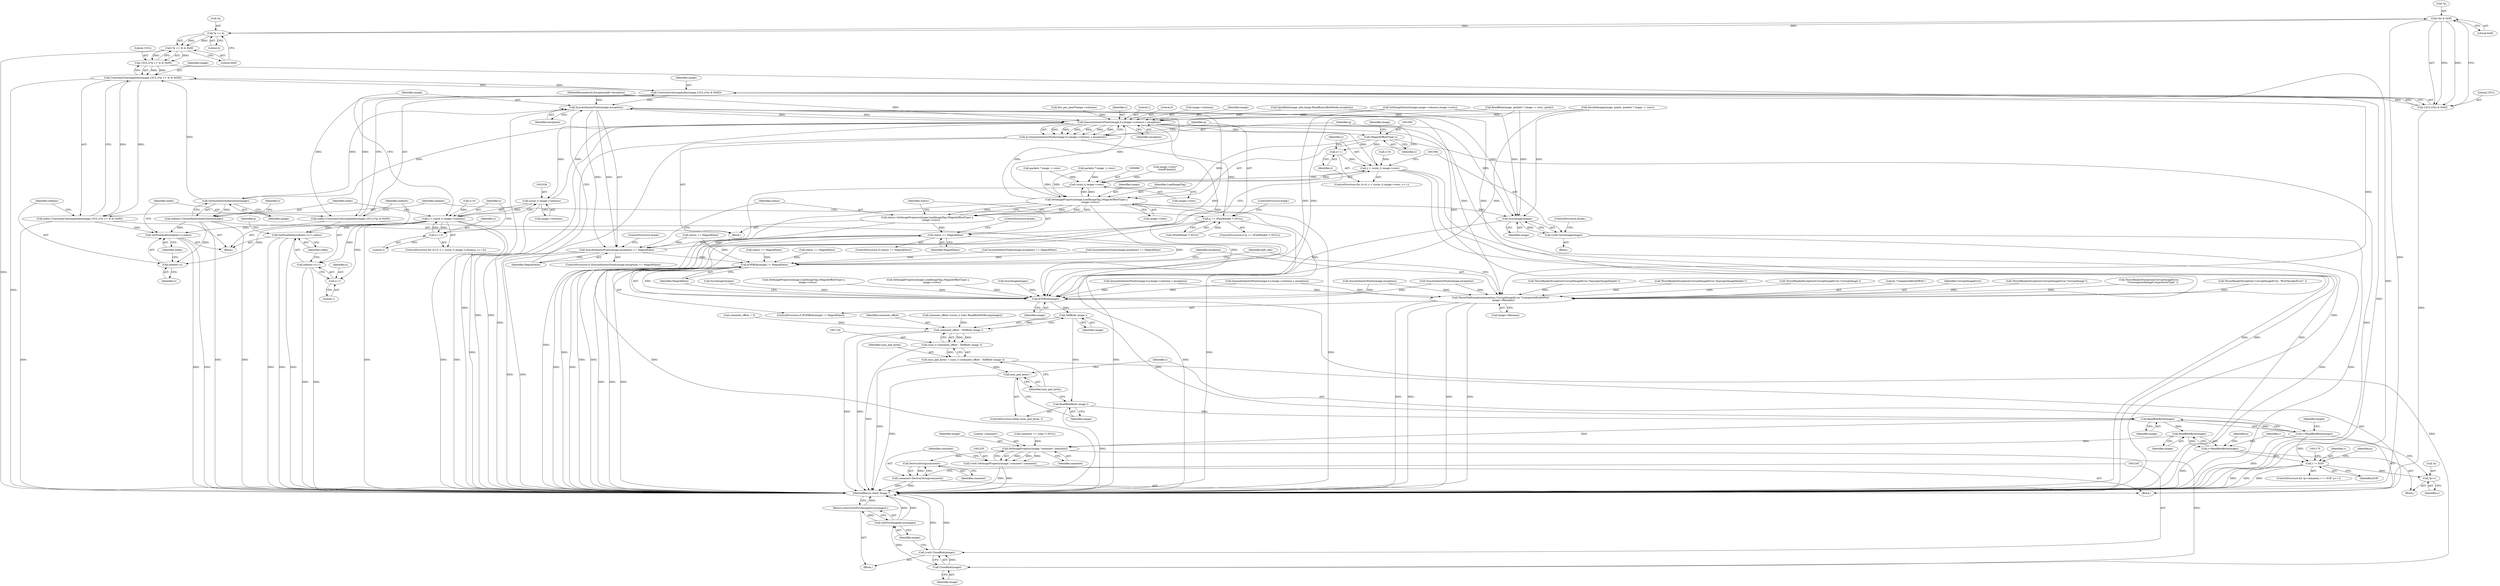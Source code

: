 digraph "0_ImageMagick_f6e9d0d9955e85bdd7540b251cd50d598dacc5e6_45@pointer" {
"1001057" [label="(Call,(*p) & 0x0f)"];
"1001041" [label="(Call,*p >> 4)"];
"1001057" [label="(Call,(*p) & 0x0f)"];
"1001040" [label="(Call,(*p >> 4) & 0x0f)"];
"1001038" [label="(Call,15UL-((*p >> 4) & 0x0f))"];
"1001036" [label="(Call,ConstrainColormapIndex(image,15UL-((*p >> 4) & 0x0f)))"];
"1001034" [label="(Call,index=ConstrainColormapIndex(image,15UL-((*p >> 4) & 0x0f)))"];
"1001046" [label="(Call,SetPixelIndex(indexes+x,index))"];
"1001053" [label="(Call,ConstrainColormapIndex(image,15UL-((*p) & 0x0f)))"];
"1001051" [label="(Call,index=ConstrainColormapIndex(image,15UL-((*p) & 0x0f)))"];
"1001061" [label="(Call,SetPixelIndex(indexes+x+1,index))"];
"1001072" [label="(Call,SyncAuthenticPixels(image,exception))"];
"1000999" [label="(Call,QueueAuthenticPixels(image,0,y,image->columns,1,exception))"];
"1000997" [label="(Call,q=QueueAuthenticPixels(image,0,y,image->columns,1,exception))"];
"1001009" [label="(Call,q == (PixelPacket *) NULL)"];
"1001017" [label="(Call,GetAuthenticIndexQueue(image))"];
"1001015" [label="(Call,indexes=GetAuthenticIndexQueue(image))"];
"1001047" [label="(Call,indexes+x)"];
"1001025" [label="(Call,(ssize_t) image->columns)"];
"1001023" [label="(Call,x < (ssize_t) image->columns)"];
"1001030" [label="(Call,x+=2)"];
"1001062" [label="(Call,indexes+x+1)"];
"1001064" [label="(Call,x+1)"];
"1001082" [label="(Call,(MagickOffsetType) y)"];
"1000994" [label="(Call,y++)"];
"1000987" [label="(Call,y < (ssize_t) image->rows)"];
"1001079" [label="(Call,SetImageProgress(image,LoadImageTag,(MagickOffsetType) y,\n          image->rows))"];
"1000989" [label="(Call,(ssize_t) image->rows)"];
"1001077" [label="(Call,status=SetImageProgress(image,LoadImageTag,(MagickOffsetType) y,\n          image->rows))"];
"1001089" [label="(Call,status == MagickFalse)"];
"1001071" [label="(Call,SyncAuthenticPixels(image,exception) == MagickFalse)"];
"1001109" [label="(Call,EOFBlob(image) != MagickFalse)"];
"1001095" [label="(Call,SyncImage(image))"];
"1001093" [label="(Call,(void) SyncImage(image))"];
"1001110" [label="(Call,EOFBlob(image))"];
"1001137" [label="(Call,TellBlob( image ))"];
"1001135" [label="(Call,comment_offset - TellBlob( image ))"];
"1001133" [label="(Call,(size_t) (comment_offset - TellBlob( image )))"];
"1001131" [label="(Call,num_pad_bytes = (size_t) (comment_offset - TellBlob( image )))"];
"1001140" [label="(Call,num_pad_bytes--)"];
"1001142" [label="(Call,ReadBlobByte( image ))"];
"1001146" [label="(Call,ReadBlobByte(image))"];
"1001144" [label="(Call,c=ReadBlobByte(image))"];
"1001161" [label="(Call,c != EOF)"];
"1001213" [label="(Call,*p=c)"];
"1001219" [label="(Call,ReadBlobByte(image))"];
"1001217" [label="(Call,c=ReadBlobByte(image))"];
"1001236" [label="(Call,SetImageProperty(image,\"comment\",comment))"];
"1001234" [label="(Call,(void) SetImageProperty(image,\"comment\",comment))"];
"1001242" [label="(Call,DestroyString(comment))"];
"1001240" [label="(Call,comment=DestroyString(comment))"];
"1001246" [label="(Call,CloseBlob(image))"];
"1001244" [label="(Call,(void) CloseBlob(image))"];
"1001249" [label="(Call,GetFirstImageInList(image))"];
"1001248" [label="(Return,return(GetFirstImageInList(image));)"];
"1001113" [label="(Call,ThrowFileException(exception,CorruptImageError,\"UnexpectedEndOfFile\",\n      image->filename))"];
"1001055" [label="(Call,15UL-((*p) & 0x0f))"];
"1001041" [label="(Call,*p >> 4)"];
"1001239" [label="(Identifier,comment)"];
"1001246" [label="(Call,CloseBlob(image))"];
"1000823" [label="(Call,SyncImage(image))"];
"1001076" [label="(ControlStructure,break;)"];
"1001146" [label="(Call,ReadBlobByte(image))"];
"1000672" [label="(Call,packets * image -> rows)"];
"1000621" [label="(Call,bits_per_pixel*image->columns)"];
"1000978" [label="(Call,SyncImage(image))"];
"1001060" [label="(Literal,0x0f)"];
"1000799" [label="(Call,SyncAuthenticPixels(image,exception) == MagickFalse)"];
"1001053" [label="(Call,ConstrainColormapIndex(image,15UL-((*p) & 0x0f)))"];
"1001089" [label="(Call,status == MagickFalse)"];
"1001081" [label="(Identifier,LoadImageTag)"];
"1001062" [label="(Call,indexes+x+1)"];
"1001057" [label="(Call,(*p) & 0x0f)"];
"1001243" [label="(Identifier,comment)"];
"1001138" [label="(Identifier,image)"];
"1001065" [label="(Identifier,x)"];
"1001162" [label="(Identifier,c)"];
"1001117" [label="(Call,image->filename)"];
"1001045" [label="(Literal,0x0f)"];
"1000844" [label="(Call,QueueAuthenticPixels(image,0,y,image->columns,1,exception))"];
"1001144" [label="(Call,c=ReadBlobByte(image))"];
"1001016" [label="(Identifier,indexes)"];
"1001166" [label="(Block,)"];
"1001046" [label="(Call,SetPixelIndex(indexes+x,index))"];
"1000636" [label="(Call,image->rows*\n     sizeof(*pixels))"];
"1001033" [label="(Block,)"];
"1001248" [label="(Return,return(GetFirstImageInList(image));)"];
"1001093" [label="(Call,(void) SyncImage(image))"];
"1000807" [label="(Call,SetImageProgress(image,LoadImageTag,(MagickOffsetType) y,\n          image->rows))"];
"1001214" [label="(Call,*p)"];
"1001250" [label="(Identifier,image)"];
"1000999" [label="(Call,QueueAuthenticPixels(image,0,y,image->columns,1,exception))"];
"1001071" [label="(Call,SyncAuthenticPixels(image,exception) == MagickFalse)"];
"1001069" [label="(Identifier,p)"];
"1001000" [label="(Identifier,image)"];
"1001007" [label="(Identifier,exception)"];
"1001023" [label="(Call,x < (ssize_t) image->columns)"];
"1000997" [label="(Call,q=QueueAuthenticPixels(image,0,y,image->columns,1,exception))"];
"1001109" [label="(Call,EOFBlob(image) != MagickFalse)"];
"1001011" [label="(Call,(PixelPacket *) NULL)"];
"1000181" [label="(Call,OpenBlob(image_info,image,ReadBinaryBlobMode,exception))"];
"1001067" [label="(Identifier,index)"];
"1001037" [label="(Identifier,image)"];
"1001157" [label="(ControlStructure,for (p=comment; c != EOF; p++))"];
"1001088" [label="(ControlStructure,if (status == MagickFalse))"];
"1000972" [label="(Call,status == MagickFalse)"];
"1000817" [label="(Call,status == MagickFalse)"];
"1000955" [label="(Call,SyncAuthenticPixels(image,exception))"];
"1001019" [label="(ControlStructure,for (x=0; x < (ssize_t) image->columns; x+=2))"];
"1001096" [label="(Identifier,image)"];
"1000688" [label="(Call,DecodeImage(image, pixels, packets * image -> rows))"];
"1000691" [label="(Call,packets * image -> rows)"];
"1000696" [label="(Call,ThrowReaderException( CorruptImageError, \"RLEDecoderError\" ))"];
"1001024" [label="(Identifier,x)"];
"1001080" [label="(Identifier,image)"];
"1000982" [label="(Block,)"];
"1001031" [label="(Identifier,x)"];
"1000987" [label="(Call,y < (ssize_t) image->rows)"];
"1001058" [label="(Call,*p)"];
"1001090" [label="(Identifier,status)"];
"1001074" [label="(Identifier,exception)"];
"1001002" [label="(Identifier,y)"];
"1001142" [label="(Call,ReadBlobByte( image ))"];
"1001147" [label="(Identifier,image)"];
"1001020" [label="(Call,x=0)"];
"1001061" [label="(Call,SetPixelIndex(indexes+x+1,index))"];
"1001054" [label="(Identifier,image)"];
"1001049" [label="(Identifier,x)"];
"1001133" [label="(Call,(size_t) (comment_offset - TellBlob( image )))"];
"1001163" [label="(Identifier,EOF)"];
"1001017" [label="(Call,GetAuthenticIndexQueue(image))"];
"1001097" [label="(ControlStructure,break;)"];
"1001018" [label="(Identifier,image)"];
"1001027" [label="(Call,image->columns)"];
"1001114" [label="(Identifier,exception)"];
"1000983" [label="(ControlStructure,for (y=0; y < (ssize_t) image->rows; y++))"];
"1000998" [label="(Identifier,q)"];
"1001085" [label="(Call,image->rows)"];
"1001108" [label="(ControlStructure,if (EOFBlob(image) != MagickFalse))"];
"1001216" [label="(Identifier,c)"];
"1001006" [label="(Literal,1)"];
"1000995" [label="(Identifier,y)"];
"1001241" [label="(Identifier,comment)"];
"1000729" [label="(Call,QueueAuthenticPixels(image,0,y,image->columns,1,exception))"];
"1001078" [label="(Identifier,status)"];
"1001039" [label="(Literal,15UL)"];
"1001139" [label="(ControlStructure,while (num_pad_bytes--))"];
"1001099" [label="(Call,ThrowReaderException(CorruptImageError,\"ImproperImageHeader\"))"];
"1001091" [label="(Identifier,MagickFalse)"];
"1001014" [label="(ControlStructure,break;)"];
"1001073" [label="(Identifier,image)"];
"1001066" [label="(Literal,1)"];
"1001165" [label="(Identifier,p)"];
"1001044" [label="(Literal,4)"];
"1001040" [label="(Call,(*p >> 4) & 0x0f)"];
"1000303" [label="(Call,ThrowReaderException(CorruptImageError,\"ImproperImageHeader\"))"];
"1001048" [label="(Identifier,indexes)"];
"1001141" [label="(Identifier,num_pad_bytes)"];
"1001038" [label="(Call,15UL-((*p >> 4) & 0x0f))"];
"1000383" [label="(Call,comment_offset=(ssize_t) ((int) ReadBlobMSBLong(image)))"];
"1001238" [label="(Literal,\"comment\")"];
"1001008" [label="(ControlStructure,if (q == (PixelPacket *) NULL))"];
"1000373" [label="(Call,ThrowReaderException(CorruptImageError,\"CorruptImage\"))"];
"1001025" [label="(Call,(ssize_t) image->columns)"];
"1000989" [label="(Call,(ssize_t) image->rows)"];
"1001249" [label="(Call,GetFirstImageInList(image))"];
"1001035" [label="(Identifier,index)"];
"1001056" [label="(Literal,15UL)"];
"1000112" [label="(Block,)"];
"1001116" [label="(Literal,\"UnexpectedEndOfFile\")"];
"1001036" [label="(Call,ConstrainColormapIndex(image,15UL-((*p >> 4) & 0x0f)))"];
"1001131" [label="(Call,num_pad_bytes = (size_t) (comment_offset - TellBlob( image )))"];
"1001050" [label="(Identifier,index)"];
"1000595" [label="(Call,SetImageExtent(image,image->columns,image->rows))"];
"1001084" [label="(Identifier,y)"];
"1001251" [label="(MethodReturn,static Image *)"];
"1001111" [label="(Identifier,image)"];
"1001161" [label="(Call,c != EOF)"];
"1001140" [label="(Call,num_pad_bytes--)"];
"1000131" [label="(Call,comment_offset = 0)"];
"1001143" [label="(Identifier,image)"];
"1001219" [label="(Call,ReadBlobByte(image))"];
"1001137" [label="(Call,TellBlob( image ))"];
"1001135" [label="(Call,comment_offset - TellBlob( image ))"];
"1001115" [label="(Identifier,CorruptImageError)"];
"1001217" [label="(Call,c=ReadBlobByte(image))"];
"1001226" [label="(Call,comment == (char *) NULL)"];
"1000111" [label="(MethodParameterIn,ExceptionInfo *exception)"];
"1001149" [label="(Identifier,length)"];
"1001001" [label="(Literal,0)"];
"1000604" [label="(Call,status == MagickFalse)"];
"1001234" [label="(Call,(void) SetImageProperty(image,\"comment\",comment))"];
"1001213" [label="(Call,*p=c)"];
"1000988" [label="(Identifier,y)"];
"1000800" [label="(Call,SyncAuthenticPixels(image,exception))"];
"1001070" [label="(ControlStructure,if (SyncAuthenticPixels(image,exception) == MagickFalse))"];
"1001132" [label="(Identifier,num_pad_bytes)"];
"1001112" [label="(Identifier,MagickFalse)"];
"1001063" [label="(Identifier,indexes)"];
"1001064" [label="(Call,x+1)"];
"1001047" [label="(Call,indexes+x)"];
"1000991" [label="(Call,image->rows)"];
"1001082" [label="(Call,(MagickOffsetType) y)"];
"1001021" [label="(Identifier,x)"];
"1001010" [label="(Identifier,q)"];
"1001244" [label="(Call,(void) CloseBlob(image))"];
"1001247" [label="(Identifier,image)"];
"1001218" [label="(Identifier,c)"];
"1001236" [label="(Call,SetImageProperty(image,\"comment\",comment))"];
"1001009" [label="(Call,q == (PixelPacket *) NULL)"];
"1000984" [label="(Call,y=0)"];
"1001055" [label="(Call,15UL-((*p) & 0x0f))"];
"1001237" [label="(Identifier,image)"];
"1001072" [label="(Call,SyncAuthenticPixels(image,exception))"];
"1001223" [label="(Identifier,p)"];
"1001220" [label="(Identifier,image)"];
"1001110" [label="(Call,EOFBlob(image))"];
"1000962" [label="(Call,SetImageProgress(image,LoadImageTag,(MagickOffsetType) y,\n          image->rows))"];
"1001052" [label="(Identifier,index)"];
"1001042" [label="(Call,*p)"];
"1001003" [label="(Call,image->columns)"];
"1001079" [label="(Call,SetImageProgress(image,LoadImageTag,(MagickOffsetType) y,\n          image->rows))"];
"1000418" [label="(Call,ThrowReaderException(CorruptImageError,\"CorruptImage\"))"];
"1001092" [label="(ControlStructure,break;)"];
"1001075" [label="(Identifier,MagickFalse)"];
"1001032" [label="(Literal,2)"];
"1001113" [label="(Call,ThrowFileException(exception,CorruptImageError,\"UnexpectedEndOfFile\",\n      image->filename))"];
"1001126" [label="(Block,)"];
"1001030" [label="(Call,x+=2)"];
"1001034" [label="(Call,index=ConstrainColormapIndex(image,15UL-((*p >> 4) & 0x0f)))"];
"1001095" [label="(Call,SyncImage(image))"];
"1000996" [label="(Block,)"];
"1000701" [label="(Call,ThrowReaderException(CorruptImageError,\n         \"UnrecognizedImageCompressionType\" ))"];
"1001240" [label="(Call,comment=DestroyString(comment))"];
"1000994" [label="(Call,y++)"];
"1001136" [label="(Identifier,comment_offset)"];
"1001077" [label="(Call,status=SetImageProgress(image,LoadImageTag,(MagickOffsetType) y,\n          image->rows))"];
"1000954" [label="(Call,SyncAuthenticPixels(image,exception) == MagickFalse)"];
"1001123" [label="(Identifier,pdb_info)"];
"1000670" [label="(Call,ReadBlob(image, packets * image -> rows, pixels))"];
"1001086" [label="(Identifier,image)"];
"1001145" [label="(Identifier,c)"];
"1001015" [label="(Call,indexes=GetAuthenticIndexQueue(image))"];
"1001051" [label="(Call,index=ConstrainColormapIndex(image,15UL-((*p) & 0x0f)))"];
"1001242" [label="(Call,DestroyString(comment))"];
"1001057" -> "1001055"  [label="AST: "];
"1001057" -> "1001060"  [label="CFG: "];
"1001058" -> "1001057"  [label="AST: "];
"1001060" -> "1001057"  [label="AST: "];
"1001055" -> "1001057"  [label="CFG: "];
"1001057" -> "1001251"  [label="DDG: "];
"1001057" -> "1001041"  [label="DDG: "];
"1001057" -> "1001055"  [label="DDG: "];
"1001057" -> "1001055"  [label="DDG: "];
"1001041" -> "1001057"  [label="DDG: "];
"1001041" -> "1001040"  [label="AST: "];
"1001041" -> "1001044"  [label="CFG: "];
"1001042" -> "1001041"  [label="AST: "];
"1001044" -> "1001041"  [label="AST: "];
"1001045" -> "1001041"  [label="CFG: "];
"1001041" -> "1001040"  [label="DDG: "];
"1001041" -> "1001040"  [label="DDG: "];
"1001040" -> "1001038"  [label="AST: "];
"1001040" -> "1001045"  [label="CFG: "];
"1001045" -> "1001040"  [label="AST: "];
"1001038" -> "1001040"  [label="CFG: "];
"1001040" -> "1001251"  [label="DDG: "];
"1001040" -> "1001038"  [label="DDG: "];
"1001040" -> "1001038"  [label="DDG: "];
"1001038" -> "1001036"  [label="AST: "];
"1001039" -> "1001038"  [label="AST: "];
"1001036" -> "1001038"  [label="CFG: "];
"1001038" -> "1001251"  [label="DDG: "];
"1001038" -> "1001036"  [label="DDG: "];
"1001038" -> "1001036"  [label="DDG: "];
"1001036" -> "1001034"  [label="AST: "];
"1001037" -> "1001036"  [label="AST: "];
"1001034" -> "1001036"  [label="CFG: "];
"1001036" -> "1001251"  [label="DDG: "];
"1001036" -> "1001034"  [label="DDG: "];
"1001036" -> "1001034"  [label="DDG: "];
"1001017" -> "1001036"  [label="DDG: "];
"1001053" -> "1001036"  [label="DDG: "];
"1001036" -> "1001053"  [label="DDG: "];
"1001034" -> "1001033"  [label="AST: "];
"1001035" -> "1001034"  [label="AST: "];
"1001048" -> "1001034"  [label="CFG: "];
"1001034" -> "1001251"  [label="DDG: "];
"1001034" -> "1001046"  [label="DDG: "];
"1001046" -> "1001033"  [label="AST: "];
"1001046" -> "1001050"  [label="CFG: "];
"1001047" -> "1001046"  [label="AST: "];
"1001050" -> "1001046"  [label="AST: "];
"1001052" -> "1001046"  [label="CFG: "];
"1001046" -> "1001251"  [label="DDG: "];
"1001046" -> "1001251"  [label="DDG: "];
"1001015" -> "1001046"  [label="DDG: "];
"1001023" -> "1001046"  [label="DDG: "];
"1001053" -> "1001051"  [label="AST: "];
"1001053" -> "1001055"  [label="CFG: "];
"1001054" -> "1001053"  [label="AST: "];
"1001055" -> "1001053"  [label="AST: "];
"1001051" -> "1001053"  [label="CFG: "];
"1001053" -> "1001251"  [label="DDG: "];
"1001053" -> "1001051"  [label="DDG: "];
"1001053" -> "1001051"  [label="DDG: "];
"1001055" -> "1001053"  [label="DDG: "];
"1001055" -> "1001053"  [label="DDG: "];
"1001053" -> "1001072"  [label="DDG: "];
"1001051" -> "1001033"  [label="AST: "];
"1001052" -> "1001051"  [label="AST: "];
"1001063" -> "1001051"  [label="CFG: "];
"1001051" -> "1001251"  [label="DDG: "];
"1001051" -> "1001061"  [label="DDG: "];
"1001061" -> "1001033"  [label="AST: "];
"1001061" -> "1001067"  [label="CFG: "];
"1001062" -> "1001061"  [label="AST: "];
"1001067" -> "1001061"  [label="AST: "];
"1001069" -> "1001061"  [label="CFG: "];
"1001061" -> "1001251"  [label="DDG: "];
"1001061" -> "1001251"  [label="DDG: "];
"1001061" -> "1001251"  [label="DDG: "];
"1001023" -> "1001061"  [label="DDG: "];
"1001072" -> "1001071"  [label="AST: "];
"1001072" -> "1001074"  [label="CFG: "];
"1001073" -> "1001072"  [label="AST: "];
"1001074" -> "1001072"  [label="AST: "];
"1001075" -> "1001072"  [label="CFG: "];
"1001072" -> "1001251"  [label="DDG: "];
"1001072" -> "1000999"  [label="DDG: "];
"1001072" -> "1001071"  [label="DDG: "];
"1001072" -> "1001071"  [label="DDG: "];
"1001017" -> "1001072"  [label="DDG: "];
"1000999" -> "1001072"  [label="DDG: "];
"1000111" -> "1001072"  [label="DDG: "];
"1001072" -> "1001079"  [label="DDG: "];
"1001072" -> "1001095"  [label="DDG: "];
"1001072" -> "1001110"  [label="DDG: "];
"1001072" -> "1001113"  [label="DDG: "];
"1000999" -> "1000997"  [label="AST: "];
"1000999" -> "1001007"  [label="CFG: "];
"1001000" -> "1000999"  [label="AST: "];
"1001001" -> "1000999"  [label="AST: "];
"1001002" -> "1000999"  [label="AST: "];
"1001003" -> "1000999"  [label="AST: "];
"1001006" -> "1000999"  [label="AST: "];
"1001007" -> "1000999"  [label="AST: "];
"1000997" -> "1000999"  [label="CFG: "];
"1000999" -> "1001251"  [label="DDG: "];
"1000999" -> "1001251"  [label="DDG: "];
"1000999" -> "1001251"  [label="DDG: "];
"1000999" -> "1000997"  [label="DDG: "];
"1000999" -> "1000997"  [label="DDG: "];
"1000999" -> "1000997"  [label="DDG: "];
"1000999" -> "1000997"  [label="DDG: "];
"1000999" -> "1000997"  [label="DDG: "];
"1000999" -> "1000997"  [label="DDG: "];
"1000688" -> "1000999"  [label="DDG: "];
"1001079" -> "1000999"  [label="DDG: "];
"1000595" -> "1000999"  [label="DDG: "];
"1000670" -> "1000999"  [label="DDG: "];
"1000987" -> "1000999"  [label="DDG: "];
"1000621" -> "1000999"  [label="DDG: "];
"1001025" -> "1000999"  [label="DDG: "];
"1000181" -> "1000999"  [label="DDG: "];
"1000111" -> "1000999"  [label="DDG: "];
"1000999" -> "1001017"  [label="DDG: "];
"1000999" -> "1001025"  [label="DDG: "];
"1000999" -> "1001082"  [label="DDG: "];
"1000999" -> "1001095"  [label="DDG: "];
"1000999" -> "1001110"  [label="DDG: "];
"1000999" -> "1001113"  [label="DDG: "];
"1000997" -> "1000996"  [label="AST: "];
"1000998" -> "1000997"  [label="AST: "];
"1001010" -> "1000997"  [label="CFG: "];
"1000997" -> "1001251"  [label="DDG: "];
"1000997" -> "1001009"  [label="DDG: "];
"1001009" -> "1001008"  [label="AST: "];
"1001009" -> "1001011"  [label="CFG: "];
"1001010" -> "1001009"  [label="AST: "];
"1001011" -> "1001009"  [label="AST: "];
"1001014" -> "1001009"  [label="CFG: "];
"1001016" -> "1001009"  [label="CFG: "];
"1001009" -> "1001251"  [label="DDG: "];
"1001009" -> "1001251"  [label="DDG: "];
"1001009" -> "1001251"  [label="DDG: "];
"1001011" -> "1001009"  [label="DDG: "];
"1001017" -> "1001015"  [label="AST: "];
"1001017" -> "1001018"  [label="CFG: "];
"1001018" -> "1001017"  [label="AST: "];
"1001015" -> "1001017"  [label="CFG: "];
"1001017" -> "1001015"  [label="DDG: "];
"1001015" -> "1000996"  [label="AST: "];
"1001016" -> "1001015"  [label="AST: "];
"1001021" -> "1001015"  [label="CFG: "];
"1001015" -> "1001251"  [label="DDG: "];
"1001015" -> "1001251"  [label="DDG: "];
"1001015" -> "1001047"  [label="DDG: "];
"1001047" -> "1001049"  [label="CFG: "];
"1001048" -> "1001047"  [label="AST: "];
"1001049" -> "1001047"  [label="AST: "];
"1001050" -> "1001047"  [label="CFG: "];
"1001023" -> "1001047"  [label="DDG: "];
"1001025" -> "1001023"  [label="AST: "];
"1001025" -> "1001027"  [label="CFG: "];
"1001026" -> "1001025"  [label="AST: "];
"1001027" -> "1001025"  [label="AST: "];
"1001023" -> "1001025"  [label="CFG: "];
"1001025" -> "1001251"  [label="DDG: "];
"1001025" -> "1001023"  [label="DDG: "];
"1001023" -> "1001019"  [label="AST: "];
"1001024" -> "1001023"  [label="AST: "];
"1001035" -> "1001023"  [label="CFG: "];
"1001073" -> "1001023"  [label="CFG: "];
"1001023" -> "1001251"  [label="DDG: "];
"1001023" -> "1001251"  [label="DDG: "];
"1001023" -> "1001251"  [label="DDG: "];
"1001020" -> "1001023"  [label="DDG: "];
"1001030" -> "1001023"  [label="DDG: "];
"1001023" -> "1001030"  [label="DDG: "];
"1001023" -> "1001062"  [label="DDG: "];
"1001023" -> "1001064"  [label="DDG: "];
"1001030" -> "1001019"  [label="AST: "];
"1001030" -> "1001032"  [label="CFG: "];
"1001031" -> "1001030"  [label="AST: "];
"1001032" -> "1001030"  [label="AST: "];
"1001024" -> "1001030"  [label="CFG: "];
"1001062" -> "1001064"  [label="CFG: "];
"1001063" -> "1001062"  [label="AST: "];
"1001064" -> "1001062"  [label="AST: "];
"1001067" -> "1001062"  [label="CFG: "];
"1001062" -> "1001251"  [label="DDG: "];
"1001062" -> "1001251"  [label="DDG: "];
"1001064" -> "1001066"  [label="CFG: "];
"1001065" -> "1001064"  [label="AST: "];
"1001066" -> "1001064"  [label="AST: "];
"1001082" -> "1001079"  [label="AST: "];
"1001082" -> "1001084"  [label="CFG: "];
"1001083" -> "1001082"  [label="AST: "];
"1001084" -> "1001082"  [label="AST: "];
"1001086" -> "1001082"  [label="CFG: "];
"1001082" -> "1001251"  [label="DDG: "];
"1001082" -> "1000994"  [label="DDG: "];
"1001082" -> "1001079"  [label="DDG: "];
"1000994" -> "1000983"  [label="AST: "];
"1000994" -> "1000995"  [label="CFG: "];
"1000995" -> "1000994"  [label="AST: "];
"1000988" -> "1000994"  [label="CFG: "];
"1000994" -> "1000987"  [label="DDG: "];
"1000987" -> "1000983"  [label="AST: "];
"1000987" -> "1000989"  [label="CFG: "];
"1000988" -> "1000987"  [label="AST: "];
"1000989" -> "1000987"  [label="AST: "];
"1000998" -> "1000987"  [label="CFG: "];
"1001094" -> "1000987"  [label="CFG: "];
"1000987" -> "1001251"  [label="DDG: "];
"1000987" -> "1001251"  [label="DDG: "];
"1000987" -> "1001251"  [label="DDG: "];
"1000984" -> "1000987"  [label="DDG: "];
"1000989" -> "1000987"  [label="DDG: "];
"1001079" -> "1001077"  [label="AST: "];
"1001079" -> "1001085"  [label="CFG: "];
"1001080" -> "1001079"  [label="AST: "];
"1001081" -> "1001079"  [label="AST: "];
"1001085" -> "1001079"  [label="AST: "];
"1001077" -> "1001079"  [label="CFG: "];
"1001079" -> "1001251"  [label="DDG: "];
"1001079" -> "1001251"  [label="DDG: "];
"1001079" -> "1001251"  [label="DDG: "];
"1001079" -> "1000989"  [label="DDG: "];
"1001079" -> "1001077"  [label="DDG: "];
"1001079" -> "1001077"  [label="DDG: "];
"1001079" -> "1001077"  [label="DDG: "];
"1001079" -> "1001077"  [label="DDG: "];
"1000691" -> "1001079"  [label="DDG: "];
"1000989" -> "1001079"  [label="DDG: "];
"1000672" -> "1001079"  [label="DDG: "];
"1001079" -> "1001095"  [label="DDG: "];
"1001079" -> "1001110"  [label="DDG: "];
"1000989" -> "1000991"  [label="CFG: "];
"1000990" -> "1000989"  [label="AST: "];
"1000991" -> "1000989"  [label="AST: "];
"1000989" -> "1001251"  [label="DDG: "];
"1000691" -> "1000989"  [label="DDG: "];
"1000636" -> "1000989"  [label="DDG: "];
"1000672" -> "1000989"  [label="DDG: "];
"1001077" -> "1000996"  [label="AST: "];
"1001078" -> "1001077"  [label="AST: "];
"1001090" -> "1001077"  [label="CFG: "];
"1001077" -> "1001251"  [label="DDG: "];
"1001077" -> "1001089"  [label="DDG: "];
"1001089" -> "1001088"  [label="AST: "];
"1001089" -> "1001091"  [label="CFG: "];
"1001090" -> "1001089"  [label="AST: "];
"1001091" -> "1001089"  [label="AST: "];
"1001092" -> "1001089"  [label="CFG: "];
"1000995" -> "1001089"  [label="CFG: "];
"1001089" -> "1001251"  [label="DDG: "];
"1001089" -> "1001251"  [label="DDG: "];
"1001089" -> "1001071"  [label="DDG: "];
"1001071" -> "1001089"  [label="DDG: "];
"1001089" -> "1001109"  [label="DDG: "];
"1001071" -> "1001070"  [label="AST: "];
"1001071" -> "1001075"  [label="CFG: "];
"1001075" -> "1001071"  [label="AST: "];
"1001076" -> "1001071"  [label="CFG: "];
"1001078" -> "1001071"  [label="CFG: "];
"1001071" -> "1001251"  [label="DDG: "];
"1001071" -> "1001251"  [label="DDG: "];
"1000604" -> "1001071"  [label="DDG: "];
"1001071" -> "1001109"  [label="DDG: "];
"1001109" -> "1001108"  [label="AST: "];
"1001109" -> "1001112"  [label="CFG: "];
"1001110" -> "1001109"  [label="AST: "];
"1001112" -> "1001109"  [label="AST: "];
"1001114" -> "1001109"  [label="CFG: "];
"1001123" -> "1001109"  [label="CFG: "];
"1001109" -> "1001251"  [label="DDG: "];
"1001109" -> "1001251"  [label="DDG: "];
"1001109" -> "1001251"  [label="DDG: "];
"1001110" -> "1001109"  [label="DDG: "];
"1000799" -> "1001109"  [label="DDG: "];
"1000972" -> "1001109"  [label="DDG: "];
"1000817" -> "1001109"  [label="DDG: "];
"1000604" -> "1001109"  [label="DDG: "];
"1000954" -> "1001109"  [label="DDG: "];
"1001095" -> "1001093"  [label="AST: "];
"1001095" -> "1001096"  [label="CFG: "];
"1001096" -> "1001095"  [label="AST: "];
"1001093" -> "1001095"  [label="CFG: "];
"1001095" -> "1001093"  [label="DDG: "];
"1000688" -> "1001095"  [label="DDG: "];
"1000595" -> "1001095"  [label="DDG: "];
"1000670" -> "1001095"  [label="DDG: "];
"1001095" -> "1001110"  [label="DDG: "];
"1001093" -> "1000982"  [label="AST: "];
"1001094" -> "1001093"  [label="AST: "];
"1001097" -> "1001093"  [label="CFG: "];
"1001093" -> "1001251"  [label="DDG: "];
"1001093" -> "1001251"  [label="DDG: "];
"1001110" -> "1001111"  [label="CFG: "];
"1001111" -> "1001110"  [label="AST: "];
"1001112" -> "1001110"  [label="CFG: "];
"1000729" -> "1001110"  [label="DDG: "];
"1000595" -> "1001110"  [label="DDG: "];
"1000670" -> "1001110"  [label="DDG: "];
"1000844" -> "1001110"  [label="DDG: "];
"1000955" -> "1001110"  [label="DDG: "];
"1000688" -> "1001110"  [label="DDG: "];
"1000807" -> "1001110"  [label="DDG: "];
"1000823" -> "1001110"  [label="DDG: "];
"1000978" -> "1001110"  [label="DDG: "];
"1000800" -> "1001110"  [label="DDG: "];
"1000962" -> "1001110"  [label="DDG: "];
"1001110" -> "1001137"  [label="DDG: "];
"1001110" -> "1001246"  [label="DDG: "];
"1001137" -> "1001135"  [label="AST: "];
"1001137" -> "1001138"  [label="CFG: "];
"1001138" -> "1001137"  [label="AST: "];
"1001135" -> "1001137"  [label="CFG: "];
"1001137" -> "1001135"  [label="DDG: "];
"1001137" -> "1001142"  [label="DDG: "];
"1001137" -> "1001146"  [label="DDG: "];
"1001135" -> "1001133"  [label="AST: "];
"1001136" -> "1001135"  [label="AST: "];
"1001133" -> "1001135"  [label="CFG: "];
"1001135" -> "1001251"  [label="DDG: "];
"1001135" -> "1001251"  [label="DDG: "];
"1001135" -> "1001133"  [label="DDG: "];
"1001135" -> "1001133"  [label="DDG: "];
"1000383" -> "1001135"  [label="DDG: "];
"1000131" -> "1001135"  [label="DDG: "];
"1001133" -> "1001131"  [label="AST: "];
"1001134" -> "1001133"  [label="AST: "];
"1001131" -> "1001133"  [label="CFG: "];
"1001133" -> "1001251"  [label="DDG: "];
"1001133" -> "1001131"  [label="DDG: "];
"1001131" -> "1001126"  [label="AST: "];
"1001132" -> "1001131"  [label="AST: "];
"1001141" -> "1001131"  [label="CFG: "];
"1001131" -> "1001251"  [label="DDG: "];
"1001131" -> "1001140"  [label="DDG: "];
"1001140" -> "1001139"  [label="AST: "];
"1001140" -> "1001141"  [label="CFG: "];
"1001141" -> "1001140"  [label="AST: "];
"1001143" -> "1001140"  [label="CFG: "];
"1001145" -> "1001140"  [label="CFG: "];
"1001140" -> "1001251"  [label="DDG: "];
"1001142" -> "1001139"  [label="AST: "];
"1001142" -> "1001143"  [label="CFG: "];
"1001143" -> "1001142"  [label="AST: "];
"1001141" -> "1001142"  [label="CFG: "];
"1001142" -> "1001251"  [label="DDG: "];
"1001142" -> "1001146"  [label="DDG: "];
"1001146" -> "1001144"  [label="AST: "];
"1001146" -> "1001147"  [label="CFG: "];
"1001147" -> "1001146"  [label="AST: "];
"1001144" -> "1001146"  [label="CFG: "];
"1001146" -> "1001144"  [label="DDG: "];
"1001146" -> "1001219"  [label="DDG: "];
"1001146" -> "1001236"  [label="DDG: "];
"1001144" -> "1001126"  [label="AST: "];
"1001145" -> "1001144"  [label="AST: "];
"1001149" -> "1001144"  [label="CFG: "];
"1001144" -> "1001251"  [label="DDG: "];
"1001144" -> "1001161"  [label="DDG: "];
"1001161" -> "1001157"  [label="AST: "];
"1001161" -> "1001163"  [label="CFG: "];
"1001162" -> "1001161"  [label="AST: "];
"1001163" -> "1001161"  [label="AST: "];
"1001170" -> "1001161"  [label="CFG: "];
"1001223" -> "1001161"  [label="CFG: "];
"1001161" -> "1001251"  [label="DDG: "];
"1001161" -> "1001251"  [label="DDG: "];
"1001161" -> "1001251"  [label="DDG: "];
"1001217" -> "1001161"  [label="DDG: "];
"1001161" -> "1001213"  [label="DDG: "];
"1001213" -> "1001166"  [label="AST: "];
"1001213" -> "1001216"  [label="CFG: "];
"1001214" -> "1001213"  [label="AST: "];
"1001216" -> "1001213"  [label="AST: "];
"1001218" -> "1001213"  [label="CFG: "];
"1001219" -> "1001217"  [label="AST: "];
"1001219" -> "1001220"  [label="CFG: "];
"1001220" -> "1001219"  [label="AST: "];
"1001217" -> "1001219"  [label="CFG: "];
"1001219" -> "1001217"  [label="DDG: "];
"1001219" -> "1001236"  [label="DDG: "];
"1001217" -> "1001166"  [label="AST: "];
"1001218" -> "1001217"  [label="AST: "];
"1001165" -> "1001217"  [label="CFG: "];
"1001217" -> "1001251"  [label="DDG: "];
"1001236" -> "1001234"  [label="AST: "];
"1001236" -> "1001239"  [label="CFG: "];
"1001237" -> "1001236"  [label="AST: "];
"1001238" -> "1001236"  [label="AST: "];
"1001239" -> "1001236"  [label="AST: "];
"1001234" -> "1001236"  [label="CFG: "];
"1001236" -> "1001234"  [label="DDG: "];
"1001236" -> "1001234"  [label="DDG: "];
"1001236" -> "1001234"  [label="DDG: "];
"1001226" -> "1001236"  [label="DDG: "];
"1001236" -> "1001242"  [label="DDG: "];
"1001236" -> "1001246"  [label="DDG: "];
"1001234" -> "1001126"  [label="AST: "];
"1001235" -> "1001234"  [label="AST: "];
"1001241" -> "1001234"  [label="CFG: "];
"1001234" -> "1001251"  [label="DDG: "];
"1001234" -> "1001251"  [label="DDG: "];
"1001242" -> "1001240"  [label="AST: "];
"1001242" -> "1001243"  [label="CFG: "];
"1001243" -> "1001242"  [label="AST: "];
"1001240" -> "1001242"  [label="CFG: "];
"1001242" -> "1001240"  [label="DDG: "];
"1001240" -> "1001126"  [label="AST: "];
"1001241" -> "1001240"  [label="AST: "];
"1001245" -> "1001240"  [label="CFG: "];
"1001240" -> "1001251"  [label="DDG: "];
"1001240" -> "1001251"  [label="DDG: "];
"1001246" -> "1001244"  [label="AST: "];
"1001246" -> "1001247"  [label="CFG: "];
"1001247" -> "1001246"  [label="AST: "];
"1001244" -> "1001246"  [label="CFG: "];
"1001246" -> "1001244"  [label="DDG: "];
"1001246" -> "1001249"  [label="DDG: "];
"1001244" -> "1000112"  [label="AST: "];
"1001245" -> "1001244"  [label="AST: "];
"1001250" -> "1001244"  [label="CFG: "];
"1001244" -> "1001251"  [label="DDG: "];
"1001244" -> "1001251"  [label="DDG: "];
"1001249" -> "1001248"  [label="AST: "];
"1001249" -> "1001250"  [label="CFG: "];
"1001250" -> "1001249"  [label="AST: "];
"1001248" -> "1001249"  [label="CFG: "];
"1001249" -> "1001251"  [label="DDG: "];
"1001249" -> "1001251"  [label="DDG: "];
"1001249" -> "1001248"  [label="DDG: "];
"1001248" -> "1000112"  [label="AST: "];
"1001251" -> "1001248"  [label="CFG: "];
"1001248" -> "1001251"  [label="DDG: "];
"1001113" -> "1001108"  [label="AST: "];
"1001113" -> "1001117"  [label="CFG: "];
"1001114" -> "1001113"  [label="AST: "];
"1001115" -> "1001113"  [label="AST: "];
"1001116" -> "1001113"  [label="AST: "];
"1001117" -> "1001113"  [label="AST: "];
"1001123" -> "1001113"  [label="CFG: "];
"1001113" -> "1001251"  [label="DDG: "];
"1001113" -> "1001251"  [label="DDG: "];
"1001113" -> "1001251"  [label="DDG: "];
"1001113" -> "1001251"  [label="DDG: "];
"1000181" -> "1001113"  [label="DDG: "];
"1000955" -> "1001113"  [label="DDG: "];
"1000729" -> "1001113"  [label="DDG: "];
"1000800" -> "1001113"  [label="DDG: "];
"1000844" -> "1001113"  [label="DDG: "];
"1000111" -> "1001113"  [label="DDG: "];
"1000696" -> "1001113"  [label="DDG: "];
"1000303" -> "1001113"  [label="DDG: "];
"1001099" -> "1001113"  [label="DDG: "];
"1000701" -> "1001113"  [label="DDG: "];
"1000418" -> "1001113"  [label="DDG: "];
"1000373" -> "1001113"  [label="DDG: "];
"1001056" -> "1001055"  [label="AST: "];
"1001055" -> "1001251"  [label="DDG: "];
}
